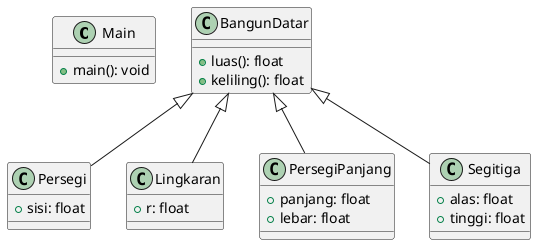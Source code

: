 @startuml BangunDatar

class Main{
    + main(): void 
}

class BangunDatar{
    + luas(): float 
    + keliling(): float
}

class Persegi{
    + sisi: float
}

class Lingkaran{
    + r: float 
}

class PersegiPanjang{
    + panjang: float
    +lebar: float
}

class Segitiga{
    + alas: float
    +tinggi: float
}

BangunDatar <|-- Persegi 
BangunDatar <|-- Lingkaran
BangunDatar <|-- PersegiPanjang
BangunDatar <|-- Segitiga

@enduml